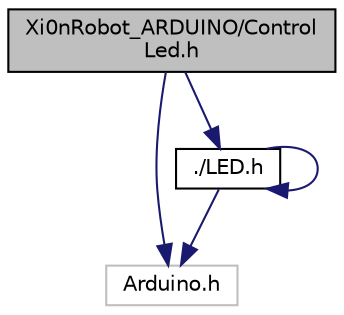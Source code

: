 digraph "Xi0nRobot_ARDUINO/ControlLed.h"
{
  edge [fontname="Helvetica",fontsize="10",labelfontname="Helvetica",labelfontsize="10"];
  node [fontname="Helvetica",fontsize="10",shape=record];
  Node0 [label="Xi0nRobot_ARDUINO/Control\lLed.h",height=0.2,width=0.4,color="black", fillcolor="grey75", style="filled", fontcolor="black"];
  Node0 -> Node1 [color="midnightblue",fontsize="10",style="solid"];
  Node1 [label="Arduino.h",height=0.2,width=0.4,color="grey75", fillcolor="white", style="filled"];
  Node0 -> Node2 [color="midnightblue",fontsize="10",style="solid"];
  Node2 [label="./LED.h",height=0.2,width=0.4,color="black", fillcolor="white", style="filled",URL="$_l_e_d_8h.html",tooltip="LED structure&#39;s. "];
  Node2 -> Node1 [color="midnightblue",fontsize="10",style="solid"];
  Node2 -> Node2 [color="midnightblue",fontsize="10",style="solid"];
}
